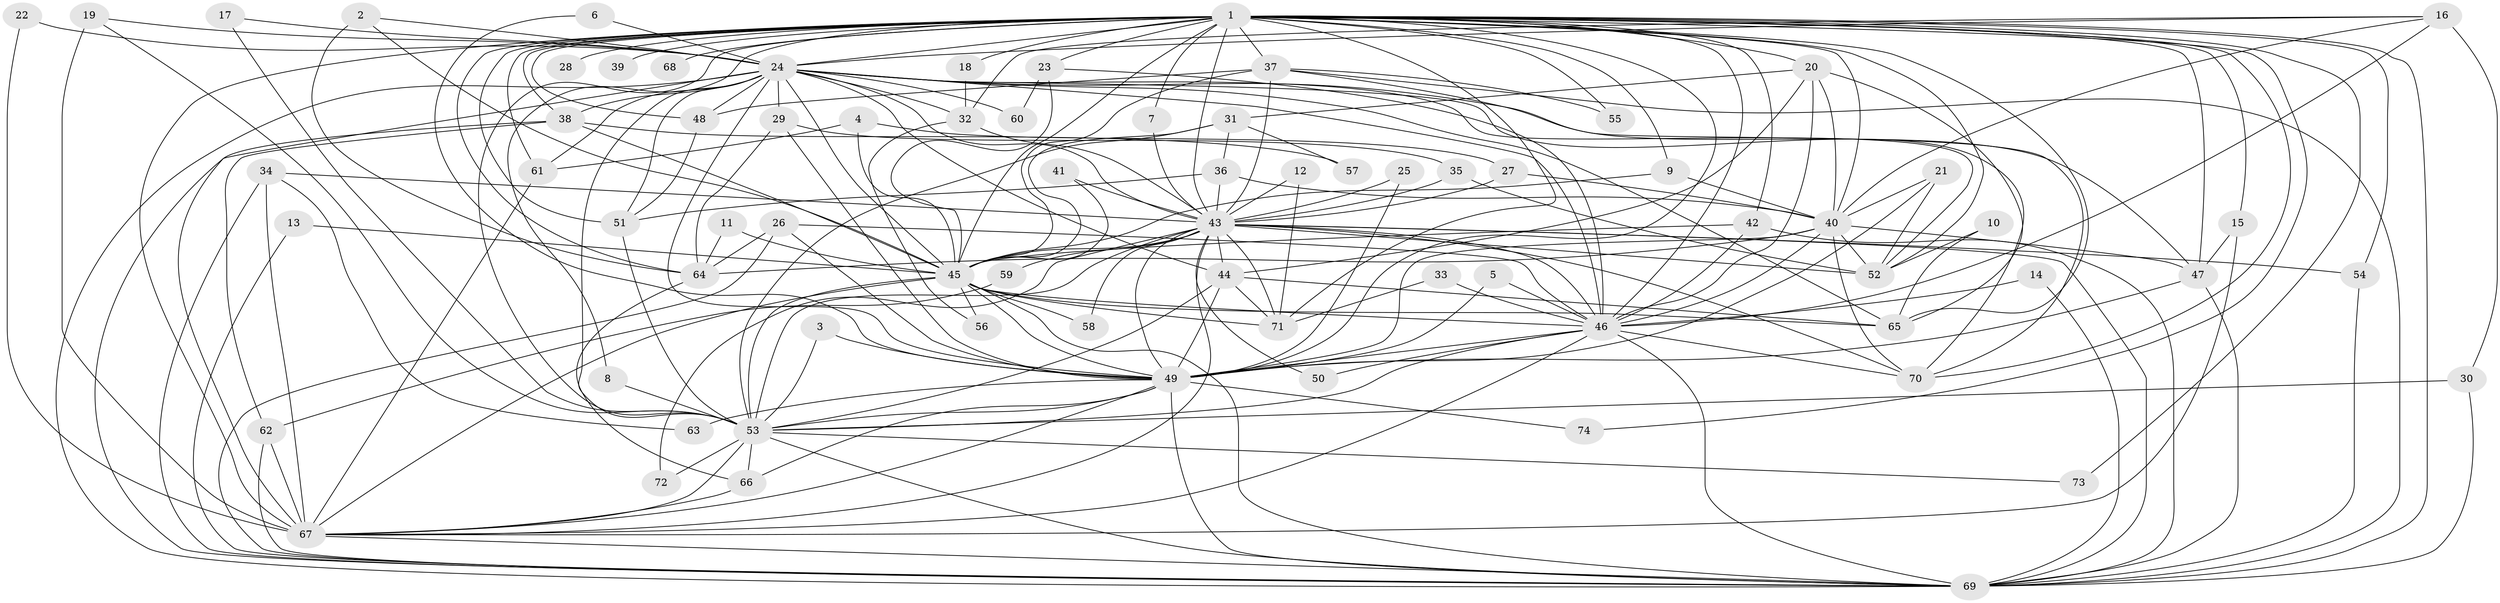 // original degree distribution, {37: 0.006756756756756757, 19: 0.006756756756756757, 31: 0.006756756756756757, 28: 0.006756756756756757, 21: 0.006756756756756757, 25: 0.013513513513513514, 18: 0.006756756756756757, 30: 0.006756756756756757, 20: 0.006756756756756757, 6: 0.033783783783783786, 3: 0.25675675675675674, 10: 0.006756756756756757, 7: 0.013513513513513514, 2: 0.5135135135135135, 4: 0.08108108108108109, 5: 0.02702702702702703}
// Generated by graph-tools (version 1.1) at 2025/25/03/09/25 03:25:47]
// undirected, 74 vertices, 214 edges
graph export_dot {
graph [start="1"]
  node [color=gray90,style=filled];
  1;
  2;
  3;
  4;
  5;
  6;
  7;
  8;
  9;
  10;
  11;
  12;
  13;
  14;
  15;
  16;
  17;
  18;
  19;
  20;
  21;
  22;
  23;
  24;
  25;
  26;
  27;
  28;
  29;
  30;
  31;
  32;
  33;
  34;
  35;
  36;
  37;
  38;
  39;
  40;
  41;
  42;
  43;
  44;
  45;
  46;
  47;
  48;
  49;
  50;
  51;
  52;
  53;
  54;
  55;
  56;
  57;
  58;
  59;
  60;
  61;
  62;
  63;
  64;
  65;
  66;
  67;
  68;
  69;
  70;
  71;
  72;
  73;
  74;
  1 -- 7 [weight=1.0];
  1 -- 8 [weight=1.0];
  1 -- 9 [weight=1.0];
  1 -- 15 [weight=1.0];
  1 -- 18 [weight=1.0];
  1 -- 20 [weight=1.0];
  1 -- 23 [weight=1.0];
  1 -- 24 [weight=2.0];
  1 -- 28 [weight=1.0];
  1 -- 37 [weight=1.0];
  1 -- 38 [weight=1.0];
  1 -- 39 [weight=1.0];
  1 -- 40 [weight=2.0];
  1 -- 42 [weight=1.0];
  1 -- 43 [weight=2.0];
  1 -- 45 [weight=3.0];
  1 -- 46 [weight=3.0];
  1 -- 47 [weight=1.0];
  1 -- 48 [weight=2.0];
  1 -- 49 [weight=3.0];
  1 -- 51 [weight=1.0];
  1 -- 52 [weight=1.0];
  1 -- 53 [weight=2.0];
  1 -- 54 [weight=1.0];
  1 -- 55 [weight=1.0];
  1 -- 61 [weight=1.0];
  1 -- 64 [weight=1.0];
  1 -- 65 [weight=1.0];
  1 -- 67 [weight=4.0];
  1 -- 68 [weight=1.0];
  1 -- 69 [weight=3.0];
  1 -- 70 [weight=1.0];
  1 -- 71 [weight=1.0];
  1 -- 73 [weight=2.0];
  1 -- 74 [weight=1.0];
  2 -- 24 [weight=1.0];
  2 -- 45 [weight=1.0];
  2 -- 64 [weight=1.0];
  3 -- 49 [weight=1.0];
  3 -- 53 [weight=1.0];
  4 -- 27 [weight=1.0];
  4 -- 45 [weight=1.0];
  4 -- 61 [weight=1.0];
  5 -- 46 [weight=1.0];
  5 -- 49 [weight=1.0];
  6 -- 24 [weight=1.0];
  6 -- 49 [weight=1.0];
  7 -- 43 [weight=1.0];
  8 -- 53 [weight=1.0];
  9 -- 40 [weight=1.0];
  9 -- 45 [weight=1.0];
  10 -- 52 [weight=1.0];
  10 -- 65 [weight=1.0];
  11 -- 45 [weight=1.0];
  11 -- 64 [weight=1.0];
  12 -- 43 [weight=1.0];
  12 -- 71 [weight=1.0];
  13 -- 45 [weight=1.0];
  13 -- 69 [weight=1.0];
  14 -- 46 [weight=1.0];
  14 -- 69 [weight=1.0];
  15 -- 47 [weight=1.0];
  15 -- 67 [weight=1.0];
  16 -- 24 [weight=1.0];
  16 -- 30 [weight=1.0];
  16 -- 32 [weight=1.0];
  16 -- 40 [weight=1.0];
  16 -- 46 [weight=1.0];
  17 -- 24 [weight=1.0];
  17 -- 53 [weight=1.0];
  18 -- 32 [weight=1.0];
  19 -- 24 [weight=1.0];
  19 -- 53 [weight=1.0];
  19 -- 67 [weight=1.0];
  20 -- 31 [weight=1.0];
  20 -- 40 [weight=1.0];
  20 -- 44 [weight=1.0];
  20 -- 46 [weight=1.0];
  20 -- 65 [weight=1.0];
  21 -- 40 [weight=1.0];
  21 -- 49 [weight=1.0];
  21 -- 52 [weight=1.0];
  22 -- 24 [weight=1.0];
  22 -- 67 [weight=1.0];
  23 -- 45 [weight=1.0];
  23 -- 46 [weight=1.0];
  23 -- 60 [weight=1.0];
  24 -- 29 [weight=1.0];
  24 -- 32 [weight=1.0];
  24 -- 38 [weight=1.0];
  24 -- 43 [weight=1.0];
  24 -- 44 [weight=1.0];
  24 -- 45 [weight=2.0];
  24 -- 46 [weight=1.0];
  24 -- 47 [weight=1.0];
  24 -- 48 [weight=1.0];
  24 -- 49 [weight=1.0];
  24 -- 51 [weight=2.0];
  24 -- 52 [weight=1.0];
  24 -- 53 [weight=1.0];
  24 -- 60 [weight=1.0];
  24 -- 61 [weight=1.0];
  24 -- 65 [weight=1.0];
  24 -- 67 [weight=2.0];
  24 -- 69 [weight=1.0];
  24 -- 70 [weight=1.0];
  25 -- 43 [weight=1.0];
  25 -- 49 [weight=2.0];
  26 -- 46 [weight=1.0];
  26 -- 49 [weight=1.0];
  26 -- 64 [weight=1.0];
  26 -- 69 [weight=1.0];
  27 -- 40 [weight=1.0];
  27 -- 43 [weight=1.0];
  29 -- 35 [weight=1.0];
  29 -- 49 [weight=1.0];
  29 -- 64 [weight=1.0];
  30 -- 53 [weight=1.0];
  30 -- 69 [weight=1.0];
  31 -- 36 [weight=1.0];
  31 -- 45 [weight=1.0];
  31 -- 53 [weight=1.0];
  31 -- 57 [weight=1.0];
  32 -- 43 [weight=1.0];
  32 -- 56 [weight=1.0];
  33 -- 46 [weight=1.0];
  33 -- 71 [weight=1.0];
  34 -- 43 [weight=1.0];
  34 -- 63 [weight=1.0];
  34 -- 67 [weight=1.0];
  34 -- 69 [weight=1.0];
  35 -- 43 [weight=1.0];
  35 -- 52 [weight=1.0];
  36 -- 40 [weight=1.0];
  36 -- 43 [weight=1.0];
  36 -- 51 [weight=1.0];
  37 -- 43 [weight=1.0];
  37 -- 45 [weight=1.0];
  37 -- 48 [weight=1.0];
  37 -- 55 [weight=1.0];
  37 -- 69 [weight=1.0];
  37 -- 70 [weight=1.0];
  38 -- 45 [weight=1.0];
  38 -- 57 [weight=1.0];
  38 -- 62 [weight=1.0];
  38 -- 69 [weight=1.0];
  40 -- 46 [weight=1.0];
  40 -- 47 [weight=1.0];
  40 -- 49 [weight=1.0];
  40 -- 52 [weight=1.0];
  40 -- 64 [weight=1.0];
  40 -- 70 [weight=1.0];
  41 -- 43 [weight=1.0];
  41 -- 45 [weight=1.0];
  42 -- 45 [weight=1.0];
  42 -- 46 [weight=1.0];
  42 -- 69 [weight=1.0];
  43 -- 44 [weight=1.0];
  43 -- 45 [weight=1.0];
  43 -- 46 [weight=1.0];
  43 -- 49 [weight=1.0];
  43 -- 50 [weight=1.0];
  43 -- 52 [weight=1.0];
  43 -- 53 [weight=2.0];
  43 -- 54 [weight=1.0];
  43 -- 58 [weight=1.0];
  43 -- 59 [weight=1.0];
  43 -- 67 [weight=1.0];
  43 -- 69 [weight=2.0];
  43 -- 70 [weight=1.0];
  43 -- 71 [weight=1.0];
  43 -- 72 [weight=1.0];
  44 -- 49 [weight=1.0];
  44 -- 53 [weight=1.0];
  44 -- 65 [weight=1.0];
  44 -- 71 [weight=1.0];
  45 -- 46 [weight=2.0];
  45 -- 49 [weight=1.0];
  45 -- 53 [weight=1.0];
  45 -- 56 [weight=1.0];
  45 -- 58 [weight=1.0];
  45 -- 65 [weight=1.0];
  45 -- 67 [weight=1.0];
  45 -- 69 [weight=1.0];
  45 -- 71 [weight=2.0];
  46 -- 49 [weight=1.0];
  46 -- 50 [weight=1.0];
  46 -- 53 [weight=1.0];
  46 -- 67 [weight=1.0];
  46 -- 69 [weight=1.0];
  46 -- 70 [weight=1.0];
  47 -- 49 [weight=1.0];
  47 -- 69 [weight=1.0];
  48 -- 51 [weight=1.0];
  49 -- 53 [weight=3.0];
  49 -- 63 [weight=1.0];
  49 -- 66 [weight=1.0];
  49 -- 67 [weight=1.0];
  49 -- 69 [weight=1.0];
  49 -- 74 [weight=1.0];
  51 -- 53 [weight=1.0];
  53 -- 66 [weight=1.0];
  53 -- 67 [weight=1.0];
  53 -- 69 [weight=1.0];
  53 -- 72 [weight=1.0];
  53 -- 73 [weight=1.0];
  54 -- 69 [weight=1.0];
  59 -- 62 [weight=1.0];
  61 -- 67 [weight=1.0];
  62 -- 67 [weight=1.0];
  62 -- 69 [weight=1.0];
  64 -- 66 [weight=1.0];
  66 -- 67 [weight=1.0];
  67 -- 69 [weight=1.0];
}

